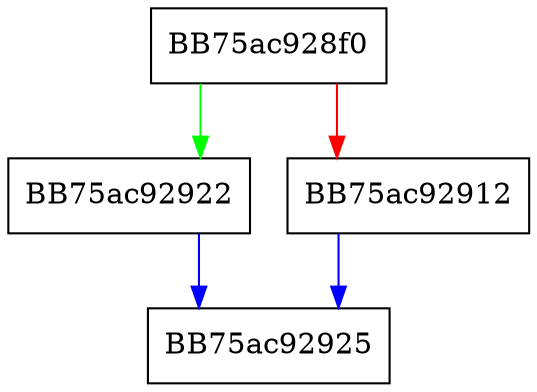 digraph CreateNewEtwPlugin {
  node [shape="box"];
  graph [splines=ortho];
  BB75ac928f0 -> BB75ac92922 [color="green"];
  BB75ac928f0 -> BB75ac92912 [color="red"];
  BB75ac92912 -> BB75ac92925 [color="blue"];
  BB75ac92922 -> BB75ac92925 [color="blue"];
}